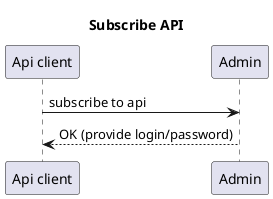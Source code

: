 @startuml
title Subscribe API
 
participant "Api client" as client
participant "Admin" as admin

client -> admin : subscribe to api
client <-- admin : OK (provide login/password)



@enduml